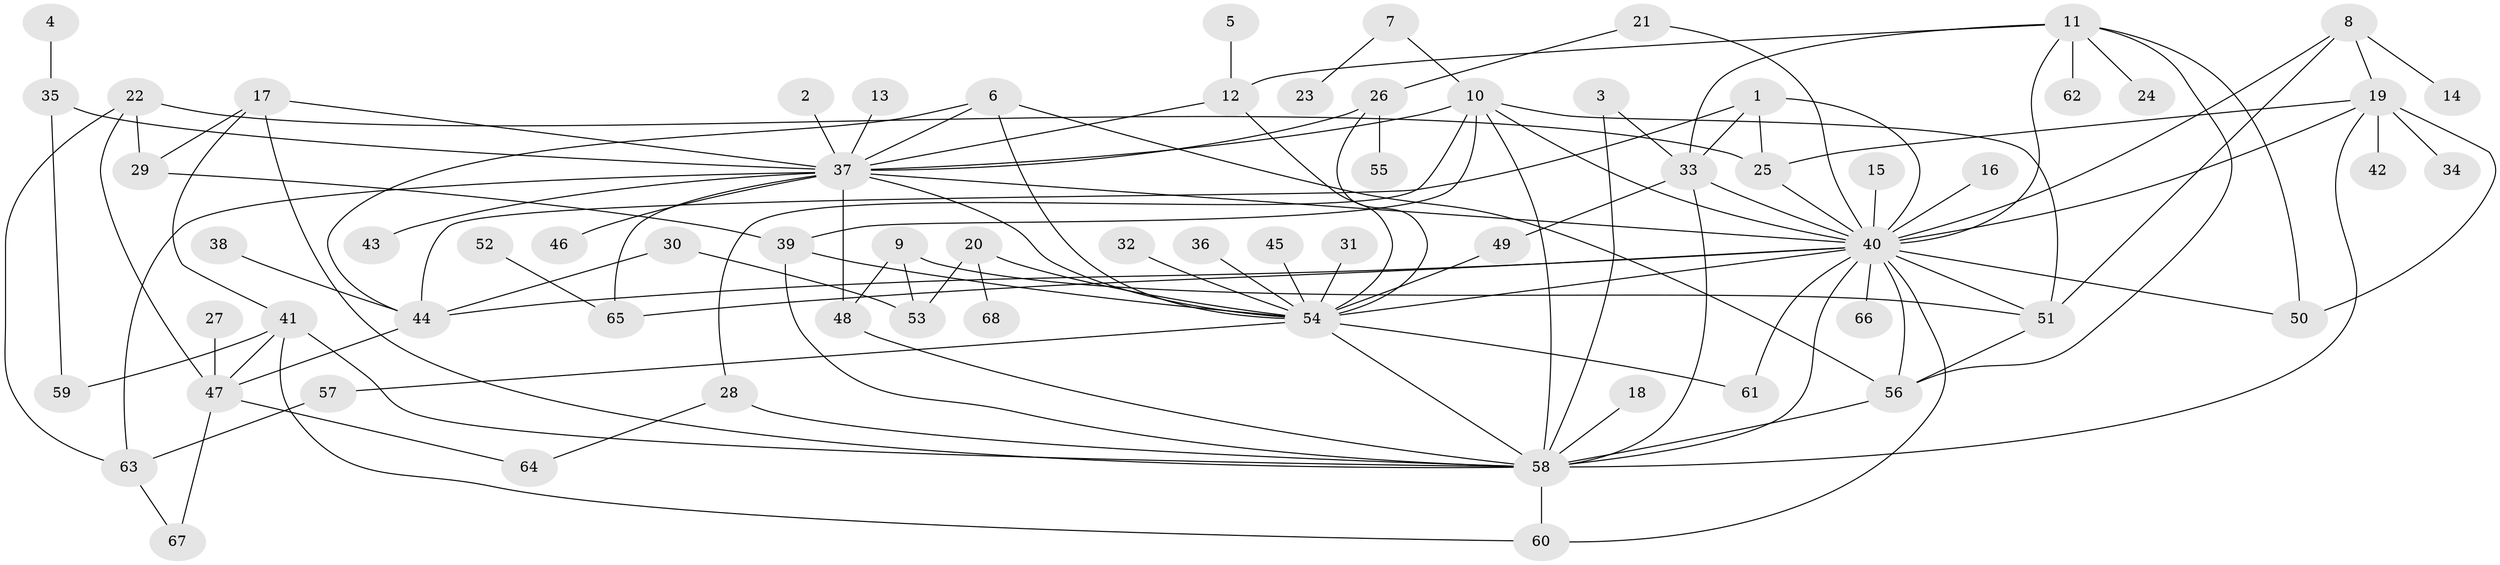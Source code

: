 // original degree distribution, {20: 0.008849557522123894, 18: 0.008849557522123894, 2: 0.2920353982300885, 4: 0.1504424778761062, 16: 0.008849557522123894, 26: 0.008849557522123894, 5: 0.02654867256637168, 3: 0.11504424778761062, 1: 0.336283185840708, 6: 0.035398230088495575, 8: 0.008849557522123894}
// Generated by graph-tools (version 1.1) at 2025/36/03/04/25 23:36:40]
// undirected, 68 vertices, 117 edges
graph export_dot {
  node [color=gray90,style=filled];
  1;
  2;
  3;
  4;
  5;
  6;
  7;
  8;
  9;
  10;
  11;
  12;
  13;
  14;
  15;
  16;
  17;
  18;
  19;
  20;
  21;
  22;
  23;
  24;
  25;
  26;
  27;
  28;
  29;
  30;
  31;
  32;
  33;
  34;
  35;
  36;
  37;
  38;
  39;
  40;
  41;
  42;
  43;
  44;
  45;
  46;
  47;
  48;
  49;
  50;
  51;
  52;
  53;
  54;
  55;
  56;
  57;
  58;
  59;
  60;
  61;
  62;
  63;
  64;
  65;
  66;
  67;
  68;
  1 -- 25 [weight=1.0];
  1 -- 33 [weight=1.0];
  1 -- 40 [weight=1.0];
  1 -- 44 [weight=1.0];
  2 -- 37 [weight=1.0];
  3 -- 33 [weight=1.0];
  3 -- 58 [weight=1.0];
  4 -- 35 [weight=1.0];
  5 -- 12 [weight=1.0];
  6 -- 37 [weight=1.0];
  6 -- 44 [weight=1.0];
  6 -- 54 [weight=1.0];
  6 -- 56 [weight=1.0];
  7 -- 10 [weight=1.0];
  7 -- 23 [weight=1.0];
  8 -- 14 [weight=1.0];
  8 -- 19 [weight=1.0];
  8 -- 40 [weight=1.0];
  8 -- 51 [weight=1.0];
  9 -- 48 [weight=1.0];
  9 -- 51 [weight=1.0];
  9 -- 53 [weight=1.0];
  10 -- 28 [weight=1.0];
  10 -- 37 [weight=1.0];
  10 -- 39 [weight=1.0];
  10 -- 40 [weight=1.0];
  10 -- 51 [weight=1.0];
  10 -- 58 [weight=1.0];
  11 -- 12 [weight=1.0];
  11 -- 24 [weight=1.0];
  11 -- 33 [weight=1.0];
  11 -- 40 [weight=1.0];
  11 -- 50 [weight=1.0];
  11 -- 56 [weight=1.0];
  11 -- 62 [weight=1.0];
  12 -- 37 [weight=1.0];
  12 -- 54 [weight=1.0];
  13 -- 37 [weight=1.0];
  15 -- 40 [weight=1.0];
  16 -- 40 [weight=1.0];
  17 -- 29 [weight=1.0];
  17 -- 37 [weight=1.0];
  17 -- 41 [weight=1.0];
  17 -- 58 [weight=1.0];
  18 -- 58 [weight=1.0];
  19 -- 25 [weight=1.0];
  19 -- 34 [weight=1.0];
  19 -- 40 [weight=2.0];
  19 -- 42 [weight=1.0];
  19 -- 50 [weight=1.0];
  19 -- 58 [weight=1.0];
  20 -- 53 [weight=1.0];
  20 -- 54 [weight=1.0];
  20 -- 68 [weight=1.0];
  21 -- 26 [weight=1.0];
  21 -- 40 [weight=1.0];
  22 -- 25 [weight=1.0];
  22 -- 29 [weight=1.0];
  22 -- 47 [weight=1.0];
  22 -- 63 [weight=1.0];
  25 -- 40 [weight=1.0];
  26 -- 37 [weight=1.0];
  26 -- 54 [weight=2.0];
  26 -- 55 [weight=1.0];
  27 -- 47 [weight=1.0];
  28 -- 58 [weight=1.0];
  28 -- 64 [weight=1.0];
  29 -- 39 [weight=1.0];
  30 -- 44 [weight=1.0];
  30 -- 53 [weight=1.0];
  31 -- 54 [weight=1.0];
  32 -- 54 [weight=1.0];
  33 -- 40 [weight=1.0];
  33 -- 49 [weight=1.0];
  33 -- 58 [weight=1.0];
  35 -- 37 [weight=1.0];
  35 -- 59 [weight=1.0];
  36 -- 54 [weight=1.0];
  37 -- 40 [weight=1.0];
  37 -- 43 [weight=1.0];
  37 -- 46 [weight=1.0];
  37 -- 48 [weight=1.0];
  37 -- 54 [weight=1.0];
  37 -- 63 [weight=1.0];
  37 -- 65 [weight=1.0];
  38 -- 44 [weight=1.0];
  39 -- 54 [weight=1.0];
  39 -- 58 [weight=1.0];
  40 -- 44 [weight=1.0];
  40 -- 50 [weight=1.0];
  40 -- 51 [weight=1.0];
  40 -- 54 [weight=1.0];
  40 -- 56 [weight=1.0];
  40 -- 58 [weight=1.0];
  40 -- 60 [weight=1.0];
  40 -- 61 [weight=1.0];
  40 -- 65 [weight=1.0];
  40 -- 66 [weight=1.0];
  41 -- 47 [weight=1.0];
  41 -- 58 [weight=1.0];
  41 -- 59 [weight=1.0];
  41 -- 60 [weight=1.0];
  44 -- 47 [weight=1.0];
  45 -- 54 [weight=1.0];
  47 -- 64 [weight=1.0];
  47 -- 67 [weight=1.0];
  48 -- 58 [weight=1.0];
  49 -- 54 [weight=1.0];
  51 -- 56 [weight=1.0];
  52 -- 65 [weight=1.0];
  54 -- 57 [weight=1.0];
  54 -- 58 [weight=1.0];
  54 -- 61 [weight=1.0];
  56 -- 58 [weight=1.0];
  57 -- 63 [weight=1.0];
  58 -- 60 [weight=1.0];
  63 -- 67 [weight=1.0];
}
